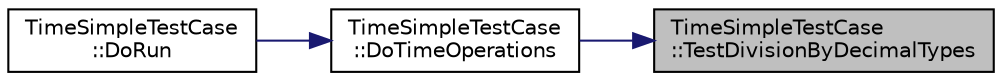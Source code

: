 digraph "TimeSimpleTestCase::TestDivisionByDecimalTypes"
{
 // LATEX_PDF_SIZE
  edge [fontname="Helvetica",fontsize="10",labelfontname="Helvetica",labelfontsize="10"];
  node [fontname="Helvetica",fontsize="10",shape=record];
  rankdir="RL";
  Node1 [label="TimeSimpleTestCase\l::TestDivisionByDecimalTypes",height=0.2,width=0.4,color="black", fillcolor="grey75", style="filled", fontcolor="black",tooltip="Test dividing a Time instance by various decimal types."];
  Node1 -> Node2 [dir="back",color="midnightblue",fontsize="10",style="solid",fontname="Helvetica"];
  Node2 [label="TimeSimpleTestCase\l::DoTimeOperations",height=0.2,width=0.4,color="black", fillcolor="white", style="filled",URL="$class_time_simple_test_case.html#af63226fbe49f93a7a09fa6a573e938de",tooltip="Tests the Time Operations."];
  Node2 -> Node3 [dir="back",color="midnightblue",fontsize="10",style="solid",fontname="Helvetica"];
  Node3 [label="TimeSimpleTestCase\l::DoRun",height=0.2,width=0.4,color="black", fillcolor="white", style="filled",URL="$class_time_simple_test_case.html#a4420daddc0f37503638626397ec83f41",tooltip="Runs the Simple Time test case."];
}
